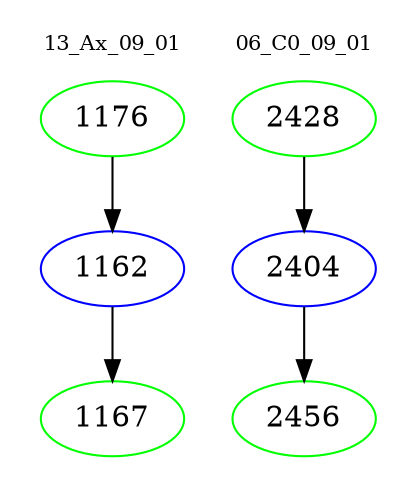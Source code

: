 digraph{
subgraph cluster_0 {
color = white
label = "13_Ax_09_01";
fontsize=10;
T0_1176 [label="1176", color="green"]
T0_1176 -> T0_1162 [color="black"]
T0_1162 [label="1162", color="blue"]
T0_1162 -> T0_1167 [color="black"]
T0_1167 [label="1167", color="green"]
}
subgraph cluster_1 {
color = white
label = "06_C0_09_01";
fontsize=10;
T1_2428 [label="2428", color="green"]
T1_2428 -> T1_2404 [color="black"]
T1_2404 [label="2404", color="blue"]
T1_2404 -> T1_2456 [color="black"]
T1_2456 [label="2456", color="green"]
}
}
